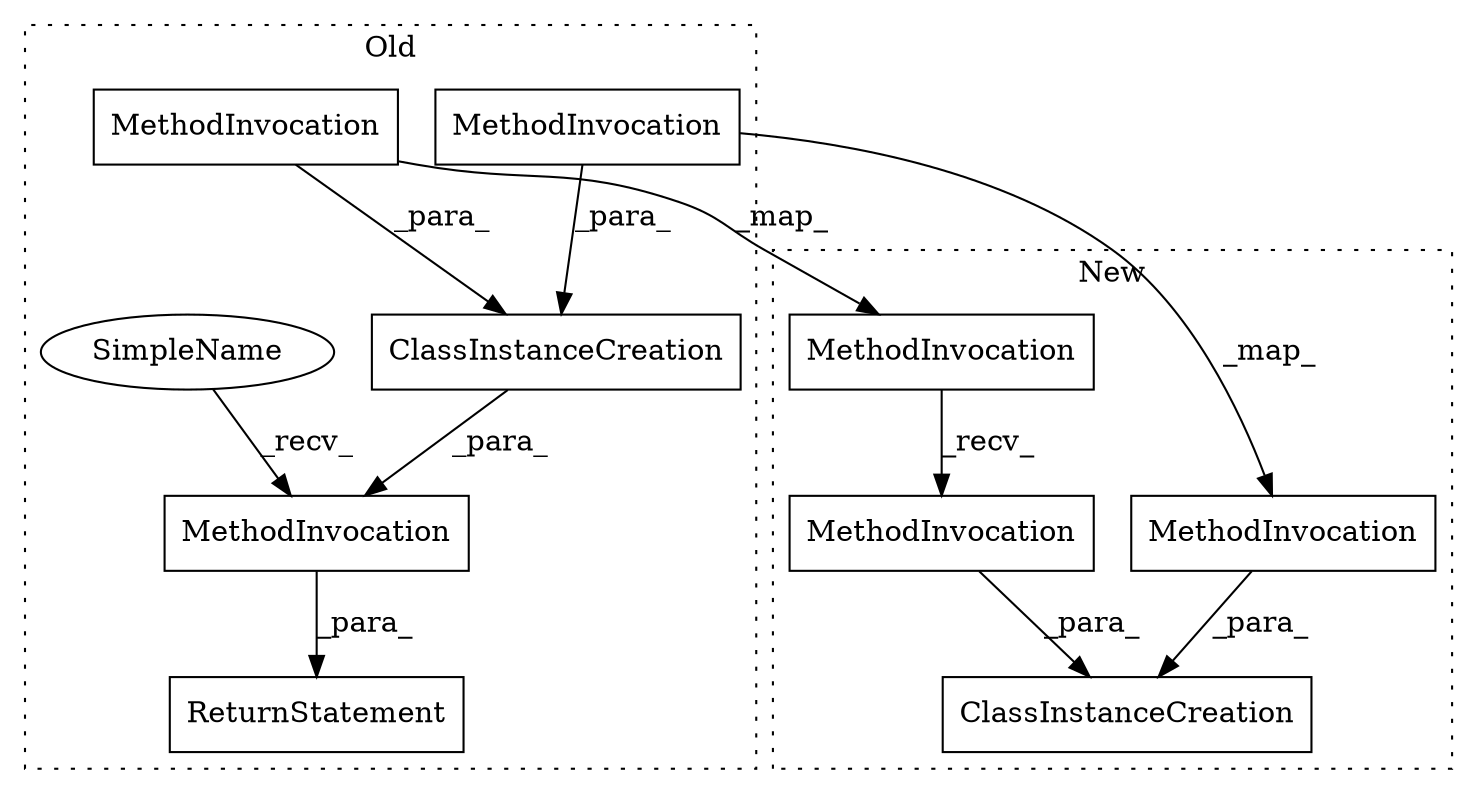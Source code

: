 digraph G {
subgraph cluster0 {
2 [label="ClassInstanceCreation" a="14" s="3595,3805" l="51,2" shape="box"];
3 [label="MethodInvocation" a="32" s="3591,3807" l="4,2" shape="box"];
6 [label="MethodInvocation" a="32" s="3798" l="7" shape="box"];
7 [label="MethodInvocation" a="32" s="3733" l="11" shape="box"];
9 [label="ReturnStatement" a="41" s="3575" l="7" shape="box"];
10 [label="SimpleName" a="42" s="3582" l="8" shape="ellipse"];
label = "Old";
style="dotted";
}
subgraph cluster1 {
1 [label="ClassInstanceCreation" a="14" s="3700,3872" l="51,2" shape="box"];
4 [label="MethodInvocation" a="32" s="3655" l="7" shape="box"];
5 [label="MethodInvocation" a="32" s="3606" l="11" shape="box"];
8 [label="MethodInvocation" a="32" s="3829" l="12" shape="box"];
label = "New";
style="dotted";
}
2 -> 3 [label="_para_"];
3 -> 9 [label="_para_"];
4 -> 8 [label="_recv_"];
5 -> 1 [label="_para_"];
6 -> 2 [label="_para_"];
6 -> 4 [label="_map_"];
7 -> 2 [label="_para_"];
7 -> 5 [label="_map_"];
8 -> 1 [label="_para_"];
10 -> 3 [label="_recv_"];
}